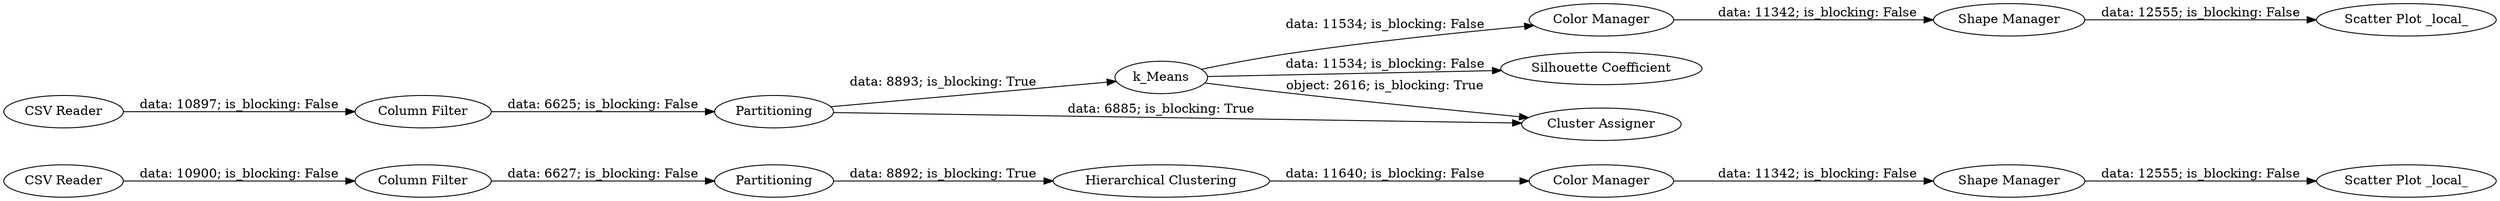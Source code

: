 digraph {
	"293837725445226973_14" [label="CSV Reader"]
	"293837725445226973_17" [label="Hierarchical Clustering"]
	"293837725445226973_7" [label=k_Means]
	"293837725445226973_1" [label="CSV Reader"]
	"293837725445226973_9" [label="Color Manager"]
	"293837725445226973_5" [label="Scatter Plot _local_"]
	"293837725445226973_10" [label="Shape Manager"]
	"293837725445226973_4" [label=Partitioning]
	"293837725445226973_19" [label="Shape Manager"]
	"293837725445226973_11" [label="Silhouette Coefficient"]
	"293837725445226973_18" [label="Color Manager"]
	"293837725445226973_15" [label="Column Filter"]
	"293837725445226973_12" [label="Column Filter"]
	"293837725445226973_8" [label="Cluster Assigner"]
	"293837725445226973_16" [label=Partitioning]
	"293837725445226973_20" [label="Scatter Plot _local_"]
	"293837725445226973_9" -> "293837725445226973_10" [label="data: 11342; is_blocking: False"]
	"293837725445226973_7" -> "293837725445226973_11" [label="data: 11534; is_blocking: False"]
	"293837725445226973_18" -> "293837725445226973_19" [label="data: 11342; is_blocking: False"]
	"293837725445226973_7" -> "293837725445226973_8" [label="object: 2616; is_blocking: True"]
	"293837725445226973_10" -> "293837725445226973_5" [label="data: 12555; is_blocking: False"]
	"293837725445226973_15" -> "293837725445226973_16" [label="data: 6627; is_blocking: False"]
	"293837725445226973_7" -> "293837725445226973_9" [label="data: 11534; is_blocking: False"]
	"293837725445226973_4" -> "293837725445226973_8" [label="data: 6885; is_blocking: True"]
	"293837725445226973_12" -> "293837725445226973_4" [label="data: 6625; is_blocking: False"]
	"293837725445226973_16" -> "293837725445226973_17" [label="data: 8892; is_blocking: True"]
	"293837725445226973_17" -> "293837725445226973_18" [label="data: 11640; is_blocking: False"]
	"293837725445226973_14" -> "293837725445226973_15" [label="data: 10900; is_blocking: False"]
	"293837725445226973_1" -> "293837725445226973_12" [label="data: 10897; is_blocking: False"]
	"293837725445226973_19" -> "293837725445226973_20" [label="data: 12555; is_blocking: False"]
	"293837725445226973_4" -> "293837725445226973_7" [label="data: 8893; is_blocking: True"]
	rankdir=LR
}
